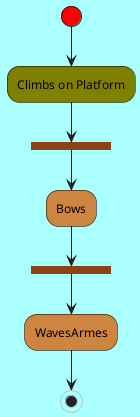 @startuml
skinparam backgroundColor #AAFFFF
skinparam activity {
    StartColor Red
    EndColor Silver
    BarColor SaddleBrown
    BackgroundColor Peru
    BackgroundColor<<begin>> Olive
    BorderColor Black
    FontName Impact
}

(*)  --> "Climbs on Platform" <<begin>>
--> === s1 ===
--> Bows
--> === s2 ===
--> WavesArmes
-->(*)
@enduml
